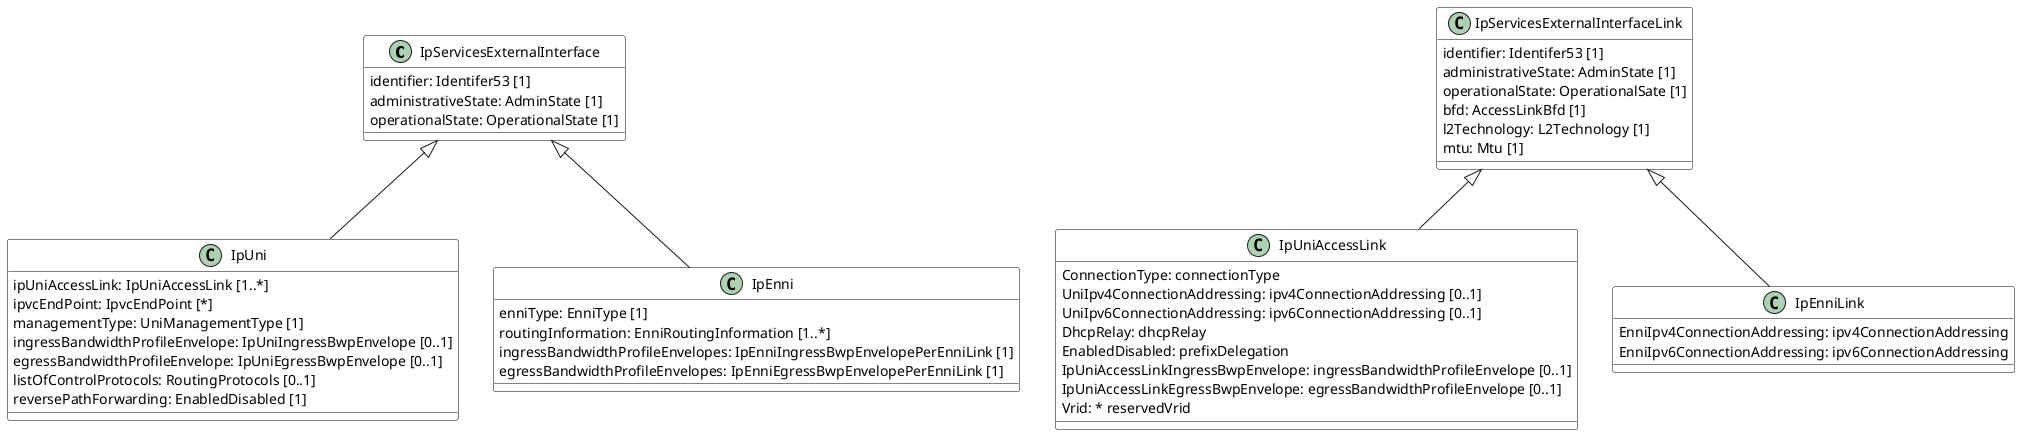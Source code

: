 @startuml
skinparam {
    ClassBackgroundColor White
    ClassBorderColor Black
}

class IpServicesExternalInterface{
    identifier: Identifer53 [1]
    administrativeState: AdminState [1]
    operationalState: OperationalState [1]
}

class IpServicesExternalInterfaceLink {
    identifier: Identifer53 [1]
    administrativeState: AdminState [1]
    operationalState: OperationalSate [1]
    bfd: AccessLinkBfd [1]
    l2Technology: L2Technology [1]
    mtu: Mtu [1]
}

class IpUniAccessLink {
    ConnectionType: connectionType
    UniIpv4ConnectionAddressing: ipv4ConnectionAddressing [0..1]
    UniIpv6ConnectionAddressing: ipv6ConnectionAddressing [0..1]
    DhcpRelay: dhcpRelay
    EnabledDisabled: prefixDelegation
    IpUniAccessLinkIngressBwpEnvelope: ingressBandwidthProfileEnvelope [0..1]
    IpUniAccessLinkEgressBwpEnvelope: egressBandwidthProfileEnvelope [0..1]
    Vrid: * reservedVrid
}

class IpUni {
    ipUniAccessLink: IpUniAccessLink [1..*]
    ipvcEndPoint: IpvcEndPoint [*]
    managementType: UniManagementType [1]
    ingressBandwidthProfileEnvelope: IpUniIngressBwpEnvelope [0..1]
    egressBandwidthProfileEnvelope: IpUniEgressBwpEnvelope [0..1]
    listOfControlProtocols: RoutingProtocols [0..1]
    reversePathForwarding: EnabledDisabled [1]
}


class IpEnniLink {
    EnniIpv4ConnectionAddressing: ipv4ConnectionAddressing
    EnniIpv6ConnectionAddressing: ipv6ConnectionAddressing
}

class IpEnni {
  enniType: EnniType [1]
  routingInformation: EnniRoutingInformation [1..*]
  ingressBandwidthProfileEnvelopes: IpEnniIngressBwpEnvelopePerEnniLink [1]
  egressBandwidthProfileEnvelopes: IpEnniEgressBwpEnvelopePerEnniLink [1] 
}

IpServicesExternalInterfaceLink  <|-- IpUniAccessLink
IpServicesExternalInterfaceLink <|-- IpEnniLink

IpServicesExternalInterface  <|-- IpUni
IpServicesExternalInterface <|-- IpEnni

@enduml